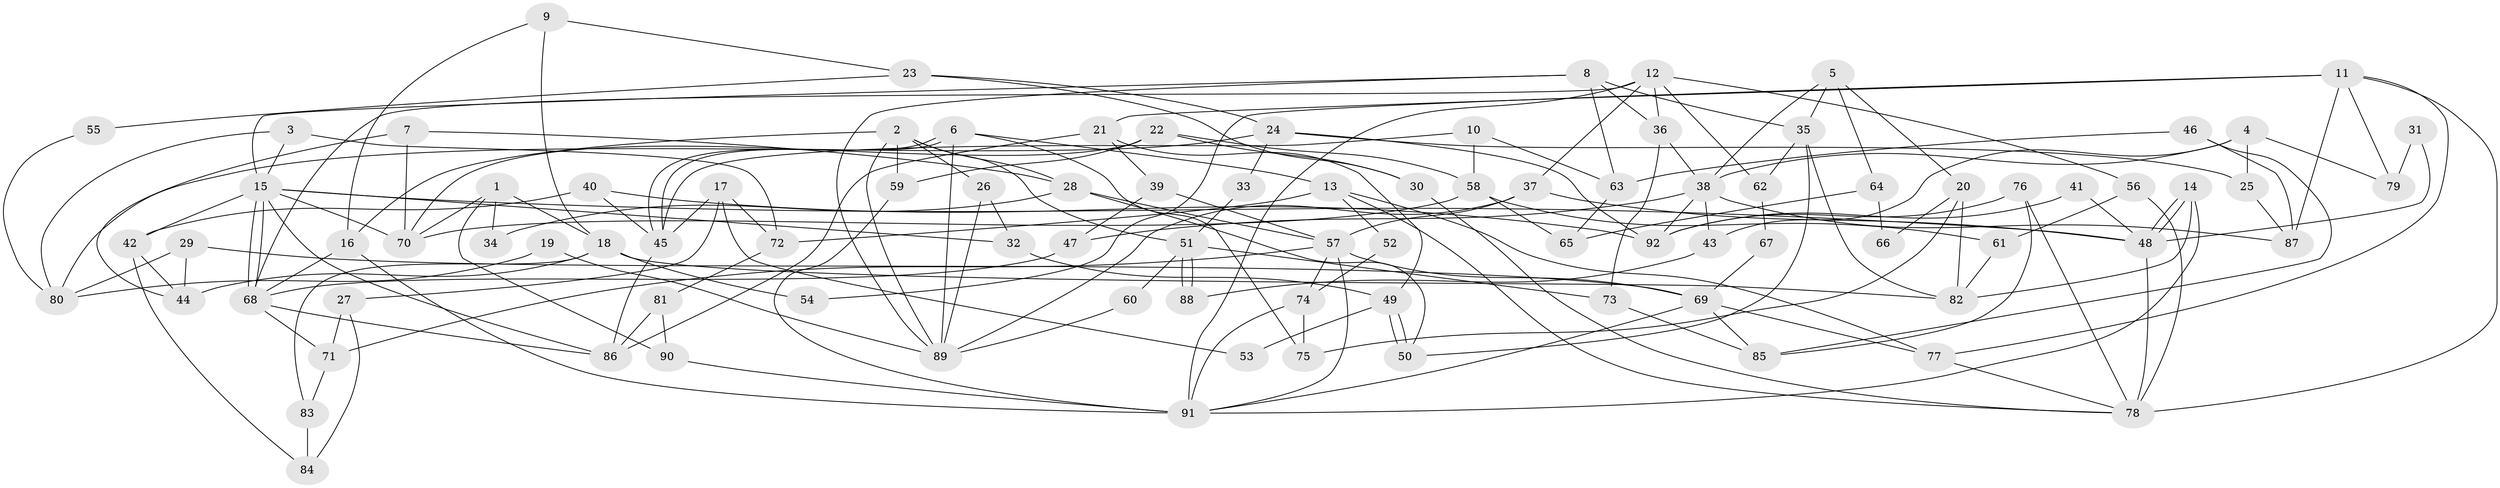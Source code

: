 // coarse degree distribution, {4: 0.15, 8: 0.03333333333333333, 6: 0.11666666666666667, 5: 0.2, 7: 0.1, 3: 0.13333333333333333, 12: 0.016666666666666666, 2: 0.2, 10: 0.016666666666666666, 9: 0.03333333333333333}
// Generated by graph-tools (version 1.1) at 2025/23/03/03/25 07:23:56]
// undirected, 92 vertices, 184 edges
graph export_dot {
graph [start="1"]
  node [color=gray90,style=filled];
  1;
  2;
  3;
  4;
  5;
  6;
  7;
  8;
  9;
  10;
  11;
  12;
  13;
  14;
  15;
  16;
  17;
  18;
  19;
  20;
  21;
  22;
  23;
  24;
  25;
  26;
  27;
  28;
  29;
  30;
  31;
  32;
  33;
  34;
  35;
  36;
  37;
  38;
  39;
  40;
  41;
  42;
  43;
  44;
  45;
  46;
  47;
  48;
  49;
  50;
  51;
  52;
  53;
  54;
  55;
  56;
  57;
  58;
  59;
  60;
  61;
  62;
  63;
  64;
  65;
  66;
  67;
  68;
  69;
  70;
  71;
  72;
  73;
  74;
  75;
  76;
  77;
  78;
  79;
  80;
  81;
  82;
  83;
  84;
  85;
  86;
  87;
  88;
  89;
  90;
  91;
  92;
  1 -- 18;
  1 -- 70;
  1 -- 34;
  1 -- 90;
  2 -- 89;
  2 -- 26;
  2 -- 16;
  2 -- 28;
  2 -- 51;
  2 -- 59;
  3 -- 72;
  3 -- 15;
  3 -- 80;
  4 -- 38;
  4 -- 25;
  4 -- 43;
  4 -- 79;
  5 -- 38;
  5 -- 35;
  5 -- 20;
  5 -- 64;
  6 -- 89;
  6 -- 45;
  6 -- 45;
  6 -- 13;
  6 -- 75;
  7 -- 70;
  7 -- 28;
  7 -- 44;
  8 -- 35;
  8 -- 15;
  8 -- 36;
  8 -- 63;
  8 -- 89;
  9 -- 16;
  9 -- 18;
  9 -- 23;
  10 -- 58;
  10 -- 45;
  10 -- 63;
  11 -- 78;
  11 -- 77;
  11 -- 21;
  11 -- 54;
  11 -- 79;
  11 -- 87;
  12 -- 36;
  12 -- 91;
  12 -- 37;
  12 -- 56;
  12 -- 62;
  12 -- 68;
  13 -- 78;
  13 -- 52;
  13 -- 72;
  13 -- 77;
  14 -- 48;
  14 -- 48;
  14 -- 91;
  14 -- 82;
  15 -- 68;
  15 -- 68;
  15 -- 86;
  15 -- 32;
  15 -- 42;
  15 -- 48;
  15 -- 70;
  16 -- 68;
  16 -- 91;
  17 -- 72;
  17 -- 45;
  17 -- 27;
  17 -- 53;
  18 -- 82;
  18 -- 44;
  18 -- 54;
  18 -- 83;
  19 -- 89;
  19 -- 80;
  20 -- 75;
  20 -- 66;
  20 -- 82;
  21 -- 86;
  21 -- 39;
  21 -- 49;
  22 -- 59;
  22 -- 58;
  22 -- 30;
  22 -- 70;
  23 -- 30;
  23 -- 24;
  23 -- 55;
  24 -- 80;
  24 -- 25;
  24 -- 33;
  24 -- 92;
  25 -- 87;
  26 -- 89;
  26 -- 32;
  27 -- 71;
  27 -- 84;
  28 -- 57;
  28 -- 34;
  28 -- 50;
  29 -- 69;
  29 -- 44;
  29 -- 80;
  30 -- 78;
  31 -- 48;
  31 -- 79;
  32 -- 49;
  33 -- 51;
  35 -- 82;
  35 -- 50;
  35 -- 62;
  36 -- 73;
  36 -- 38;
  37 -- 48;
  37 -- 57;
  37 -- 89;
  38 -- 92;
  38 -- 43;
  38 -- 47;
  38 -- 87;
  39 -- 47;
  39 -- 57;
  40 -- 42;
  40 -- 92;
  40 -- 45;
  41 -- 92;
  41 -- 48;
  42 -- 84;
  42 -- 44;
  43 -- 88;
  45 -- 86;
  46 -- 63;
  46 -- 87;
  46 -- 85;
  47 -- 68;
  48 -- 78;
  49 -- 50;
  49 -- 50;
  49 -- 53;
  51 -- 88;
  51 -- 88;
  51 -- 60;
  51 -- 73;
  52 -- 74;
  55 -- 80;
  56 -- 78;
  56 -- 61;
  57 -- 69;
  57 -- 71;
  57 -- 74;
  57 -- 91;
  58 -- 61;
  58 -- 70;
  58 -- 65;
  59 -- 91;
  60 -- 89;
  61 -- 82;
  62 -- 67;
  63 -- 65;
  64 -- 65;
  64 -- 66;
  67 -- 69;
  68 -- 71;
  68 -- 86;
  69 -- 91;
  69 -- 77;
  69 -- 85;
  71 -- 83;
  72 -- 81;
  73 -- 85;
  74 -- 91;
  74 -- 75;
  76 -- 78;
  76 -- 85;
  76 -- 92;
  77 -- 78;
  81 -- 90;
  81 -- 86;
  83 -- 84;
  90 -- 91;
}
